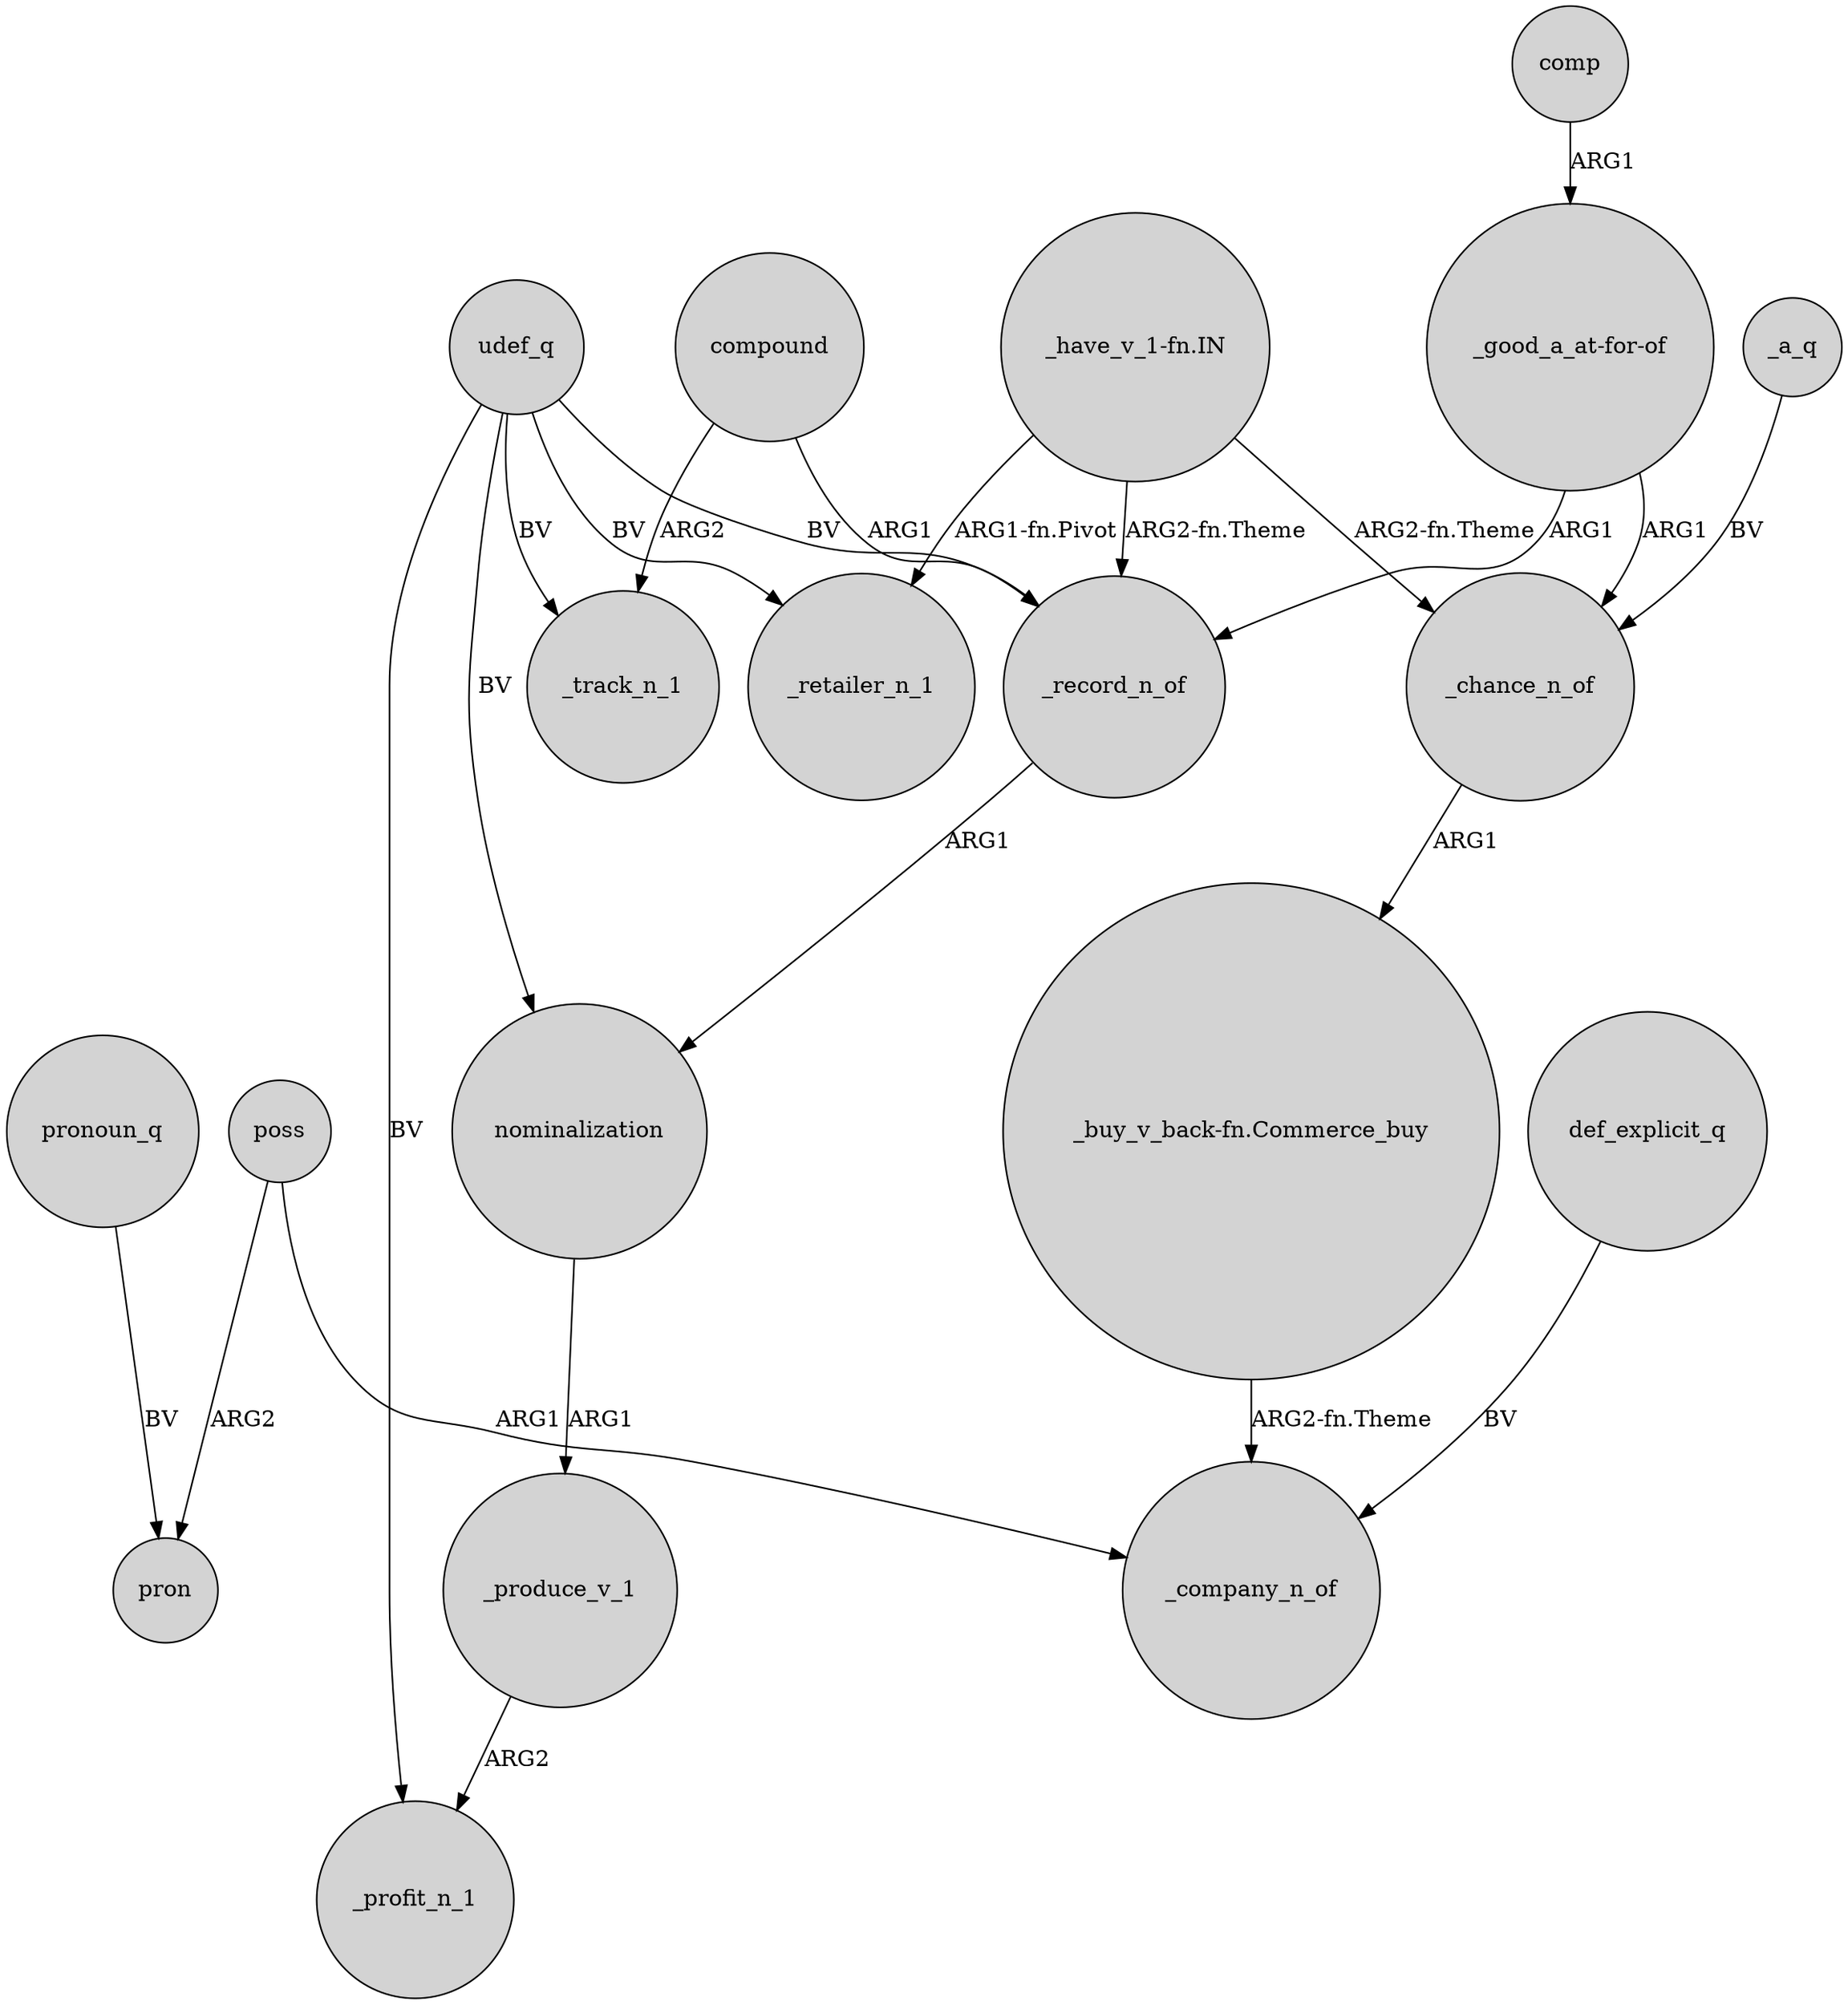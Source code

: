 digraph {
	node [shape=circle style=filled]
	poss -> pron [label=ARG2]
	"_buy_v_back-fn.Commerce_buy" -> _company_n_of [label="ARG2-fn.Theme"]
	comp -> "_good_a_at-for-of" [label=ARG1]
	udef_q -> _record_n_of [label=BV]
	"_good_a_at-for-of" -> _chance_n_of [label=ARG1]
	"_good_a_at-for-of" -> _record_n_of [label=ARG1]
	def_explicit_q -> _company_n_of [label=BV]
	pronoun_q -> pron [label=BV]
	_chance_n_of -> "_buy_v_back-fn.Commerce_buy" [label=ARG1]
	_a_q -> _chance_n_of [label=BV]
	"_have_v_1-fn.IN" -> _chance_n_of [label="ARG2-fn.Theme"]
	"_have_v_1-fn.IN" -> _record_n_of [label="ARG2-fn.Theme"]
	udef_q -> _track_n_1 [label=BV]
	udef_q -> nominalization [label=BV]
	compound -> _track_n_1 [label=ARG2]
	_record_n_of -> nominalization [label=ARG1]
	udef_q -> _retailer_n_1 [label=BV]
	poss -> _company_n_of [label=ARG1]
	udef_q -> _profit_n_1 [label=BV]
	compound -> _record_n_of [label=ARG1]
	nominalization -> _produce_v_1 [label=ARG1]
	"_have_v_1-fn.IN" -> _retailer_n_1 [label="ARG1-fn.Pivot"]
	_produce_v_1 -> _profit_n_1 [label=ARG2]
}

